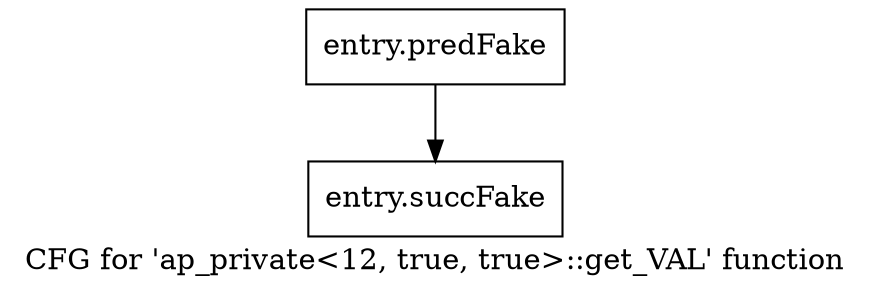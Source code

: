 digraph "CFG for 'ap_private\<12, true, true\>::get_VAL' function" {
	label="CFG for 'ap_private\<12, true, true\>::get_VAL' function";

	Node0x5a57ae0 [shape=record,filename="",linenumber="",label="{entry.predFake}"];
	Node0x5a57ae0 -> Node0x5b2b770[ callList="" memoryops="" filename="/home/omerfaruk/tools/Xilinx/Vitis_HLS/2023.2/include/etc/ap_private.h" execusionnum="3"];
	Node0x5b2b770 [shape=record,filename="/home/omerfaruk/tools/Xilinx/Vitis_HLS/2023.2/include/etc/ap_private.h",linenumber="1389",label="{entry.succFake}"];
}
